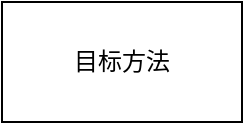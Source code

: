<mxfile version="15.8.4" type="device"><diagram id="eNSu3RWLmBEGWZSz-9Rf" name="第 1 页"><mxGraphModel dx="946" dy="625" grid="1" gridSize="10" guides="1" tooltips="1" connect="1" arrows="1" fold="1" page="1" pageScale="1" pageWidth="827" pageHeight="1169" math="0" shadow="0"><root><mxCell id="0"/><mxCell id="1" parent="0"/><mxCell id="k42Hi4kiJ9T-JUrwHXR_-1" value="目标方法" style="rounded=0;whiteSpace=wrap;html=1;" vertex="1" parent="1"><mxGeometry x="294" y="200" width="120" height="60" as="geometry"/></mxCell></root></mxGraphModel></diagram></mxfile>